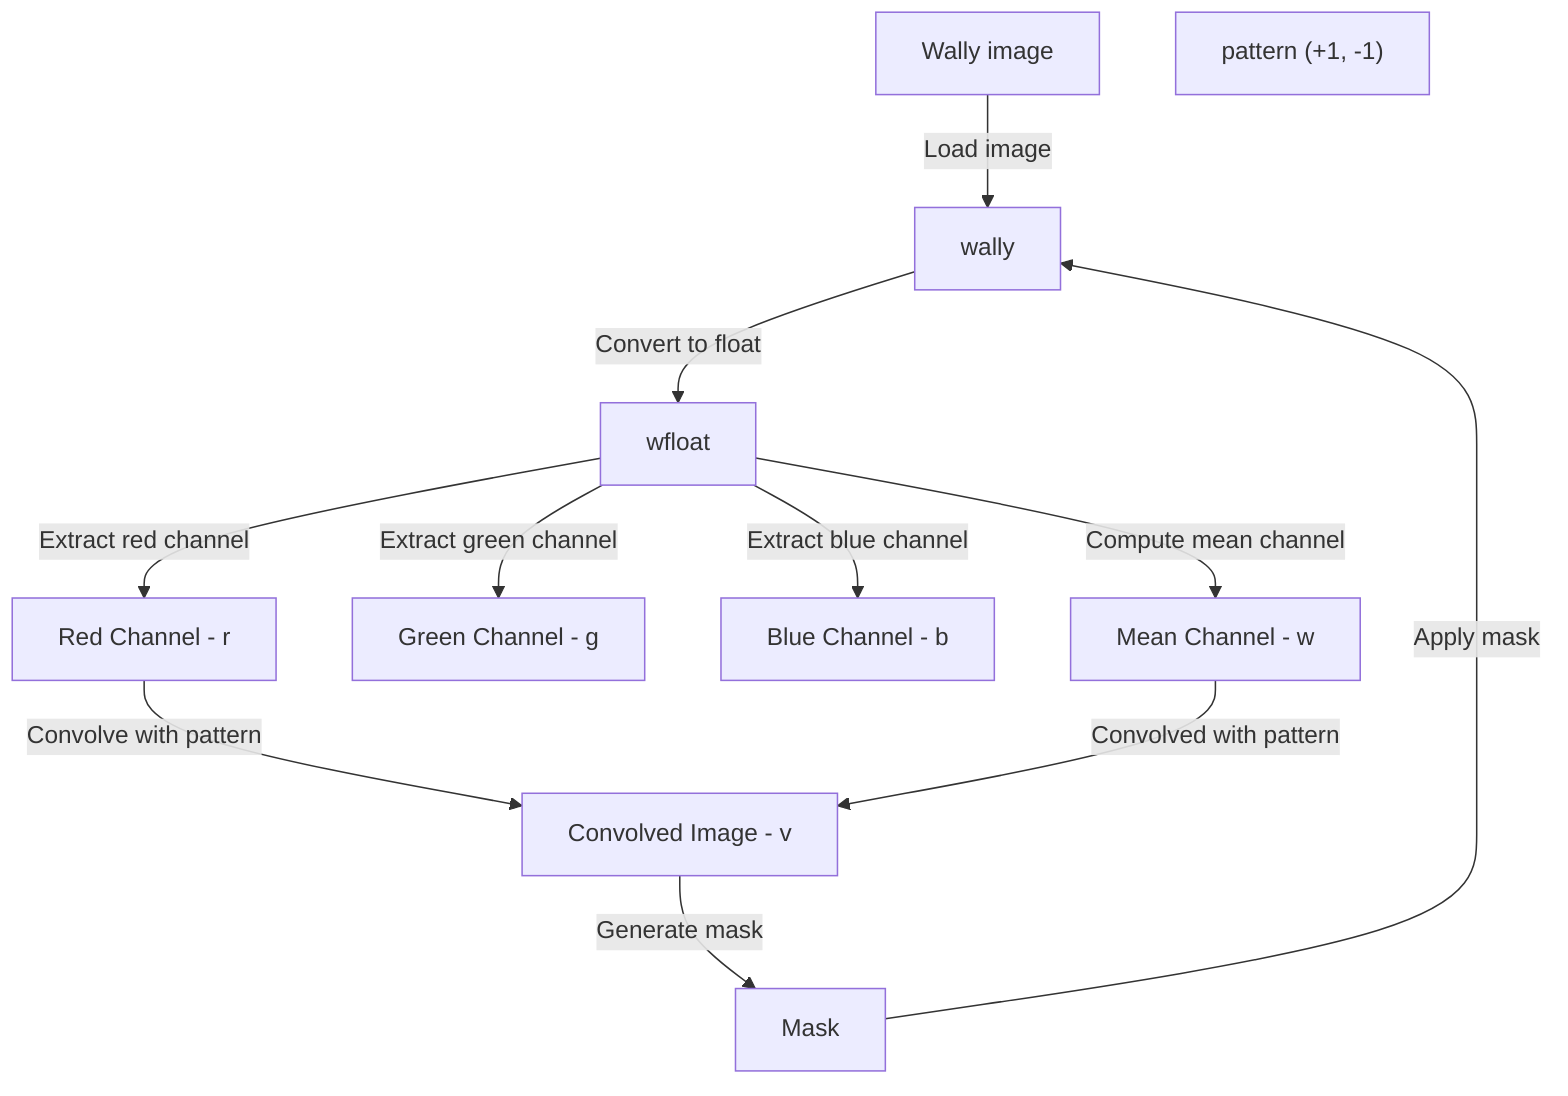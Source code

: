 flowchart TD
    %% Node for the data source: Wally image from Mahotas demo
    A["Wally image"]

    %% Nodes for the data variables and transformations
    B["wally"]
    C["wfloat"]
    D["Red Channel - r"]
    E["Green Channel - g"]
    F["Blue Channel - b"]
    G["Mean Channel - w"]
    H["Pattern"]
    I["Convolved Image - v"]
    J["Mask"]

    %% Data Source to wally
    A -->|"Load image"| B
    B -->|"Convert to float"| C
    
    %% wfloat to channels and transformations
    C -->|"Extract red channel"| D
    C -->|"Extract green channel"| E
    C -->|"Extract blue channel"| F
    C -->|"Compute mean channel"| G
    
    %% Pattern creation
    H["pattern (+1, -1)"]
    
    %% Red channel and mean channel are convolved with the pattern
    D -->|"Convolve with pattern"| I
    G -->|"Convolved with pattern"| I
    
    %% Mask creation
    I -->|"Generate mask"| J

    %% Mask modifies the original wally image
    J -->|"Apply mask"| B